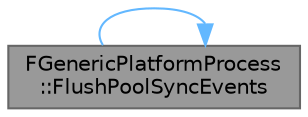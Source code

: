 digraph "FGenericPlatformProcess::FlushPoolSyncEvents"
{
 // INTERACTIVE_SVG=YES
 // LATEX_PDF_SIZE
  bgcolor="transparent";
  edge [fontname=Helvetica,fontsize=10,labelfontname=Helvetica,labelfontsize=10];
  node [fontname=Helvetica,fontsize=10,shape=box,height=0.2,width=0.4];
  rankdir="LR";
  Node1 [id="Node000001",label="FGenericPlatformProcess\l::FlushPoolSyncEvents",height=0.2,width=0.4,color="gray40", fillcolor="grey60", style="filled", fontcolor="black",tooltip="Deletes all the recycled sync events contained by the pools."];
  Node1 -> Node1 [id="edge1_Node000001_Node000001",color="steelblue1",style="solid",tooltip=" "];
}

